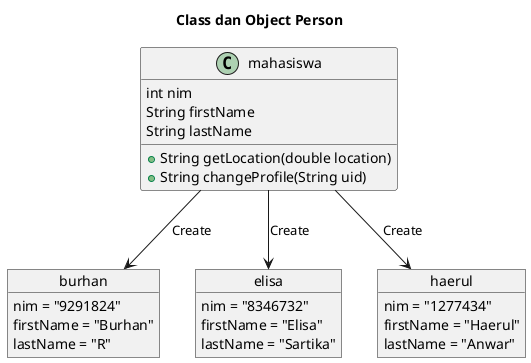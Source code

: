 @startuml person
!theme _none_

title Class dan Object Person
class mahasiswa{
    int nim
    String firstName
    String lastName
    +String getLocation(double location)
    +String changeProfile(String uid)
}

object burhan{
    nim = "9291824"
    firstName = "Burhan"
    lastName = "R"
}
object elisa{
    nim = "8346732"
    firstName = "Elisa"
    lastName = "Sartika"
}
object haerul{
    nim = "1277434"
    firstName = "Haerul"
    lastName = "Anwar"
}

mahasiswa --> burhan : Create
mahasiswa --> elisa : Create
mahasiswa --> haerul : Create

@enduml
